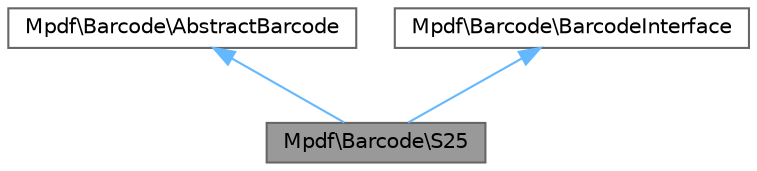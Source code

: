 digraph "Mpdf\Barcode\S25"
{
 // LATEX_PDF_SIZE
  bgcolor="transparent";
  edge [fontname=Helvetica,fontsize=10,labelfontname=Helvetica,labelfontsize=10];
  node [fontname=Helvetica,fontsize=10,shape=box,height=0.2,width=0.4];
  Node1 [id="Node000001",label="Mpdf\\Barcode\\S25",height=0.2,width=0.4,color="gray40", fillcolor="grey60", style="filled", fontcolor="black",tooltip=" "];
  Node2 -> Node1 [id="edge1_Node000001_Node000002",dir="back",color="steelblue1",style="solid",tooltip=" "];
  Node2 [id="Node000002",label="Mpdf\\Barcode\\AbstractBarcode",height=0.2,width=0.4,color="gray40", fillcolor="white", style="filled",URL="$classMpdf_1_1Barcode_1_1AbstractBarcode.html",tooltip=" "];
  Node3 -> Node1 [id="edge2_Node000001_Node000003",dir="back",color="steelblue1",style="solid",tooltip=" "];
  Node3 [id="Node000003",label="Mpdf\\Barcode\\BarcodeInterface",height=0.2,width=0.4,color="gray40", fillcolor="white", style="filled",URL="$interfaceMpdf_1_1Barcode_1_1BarcodeInterface.html",tooltip=" "];
}
